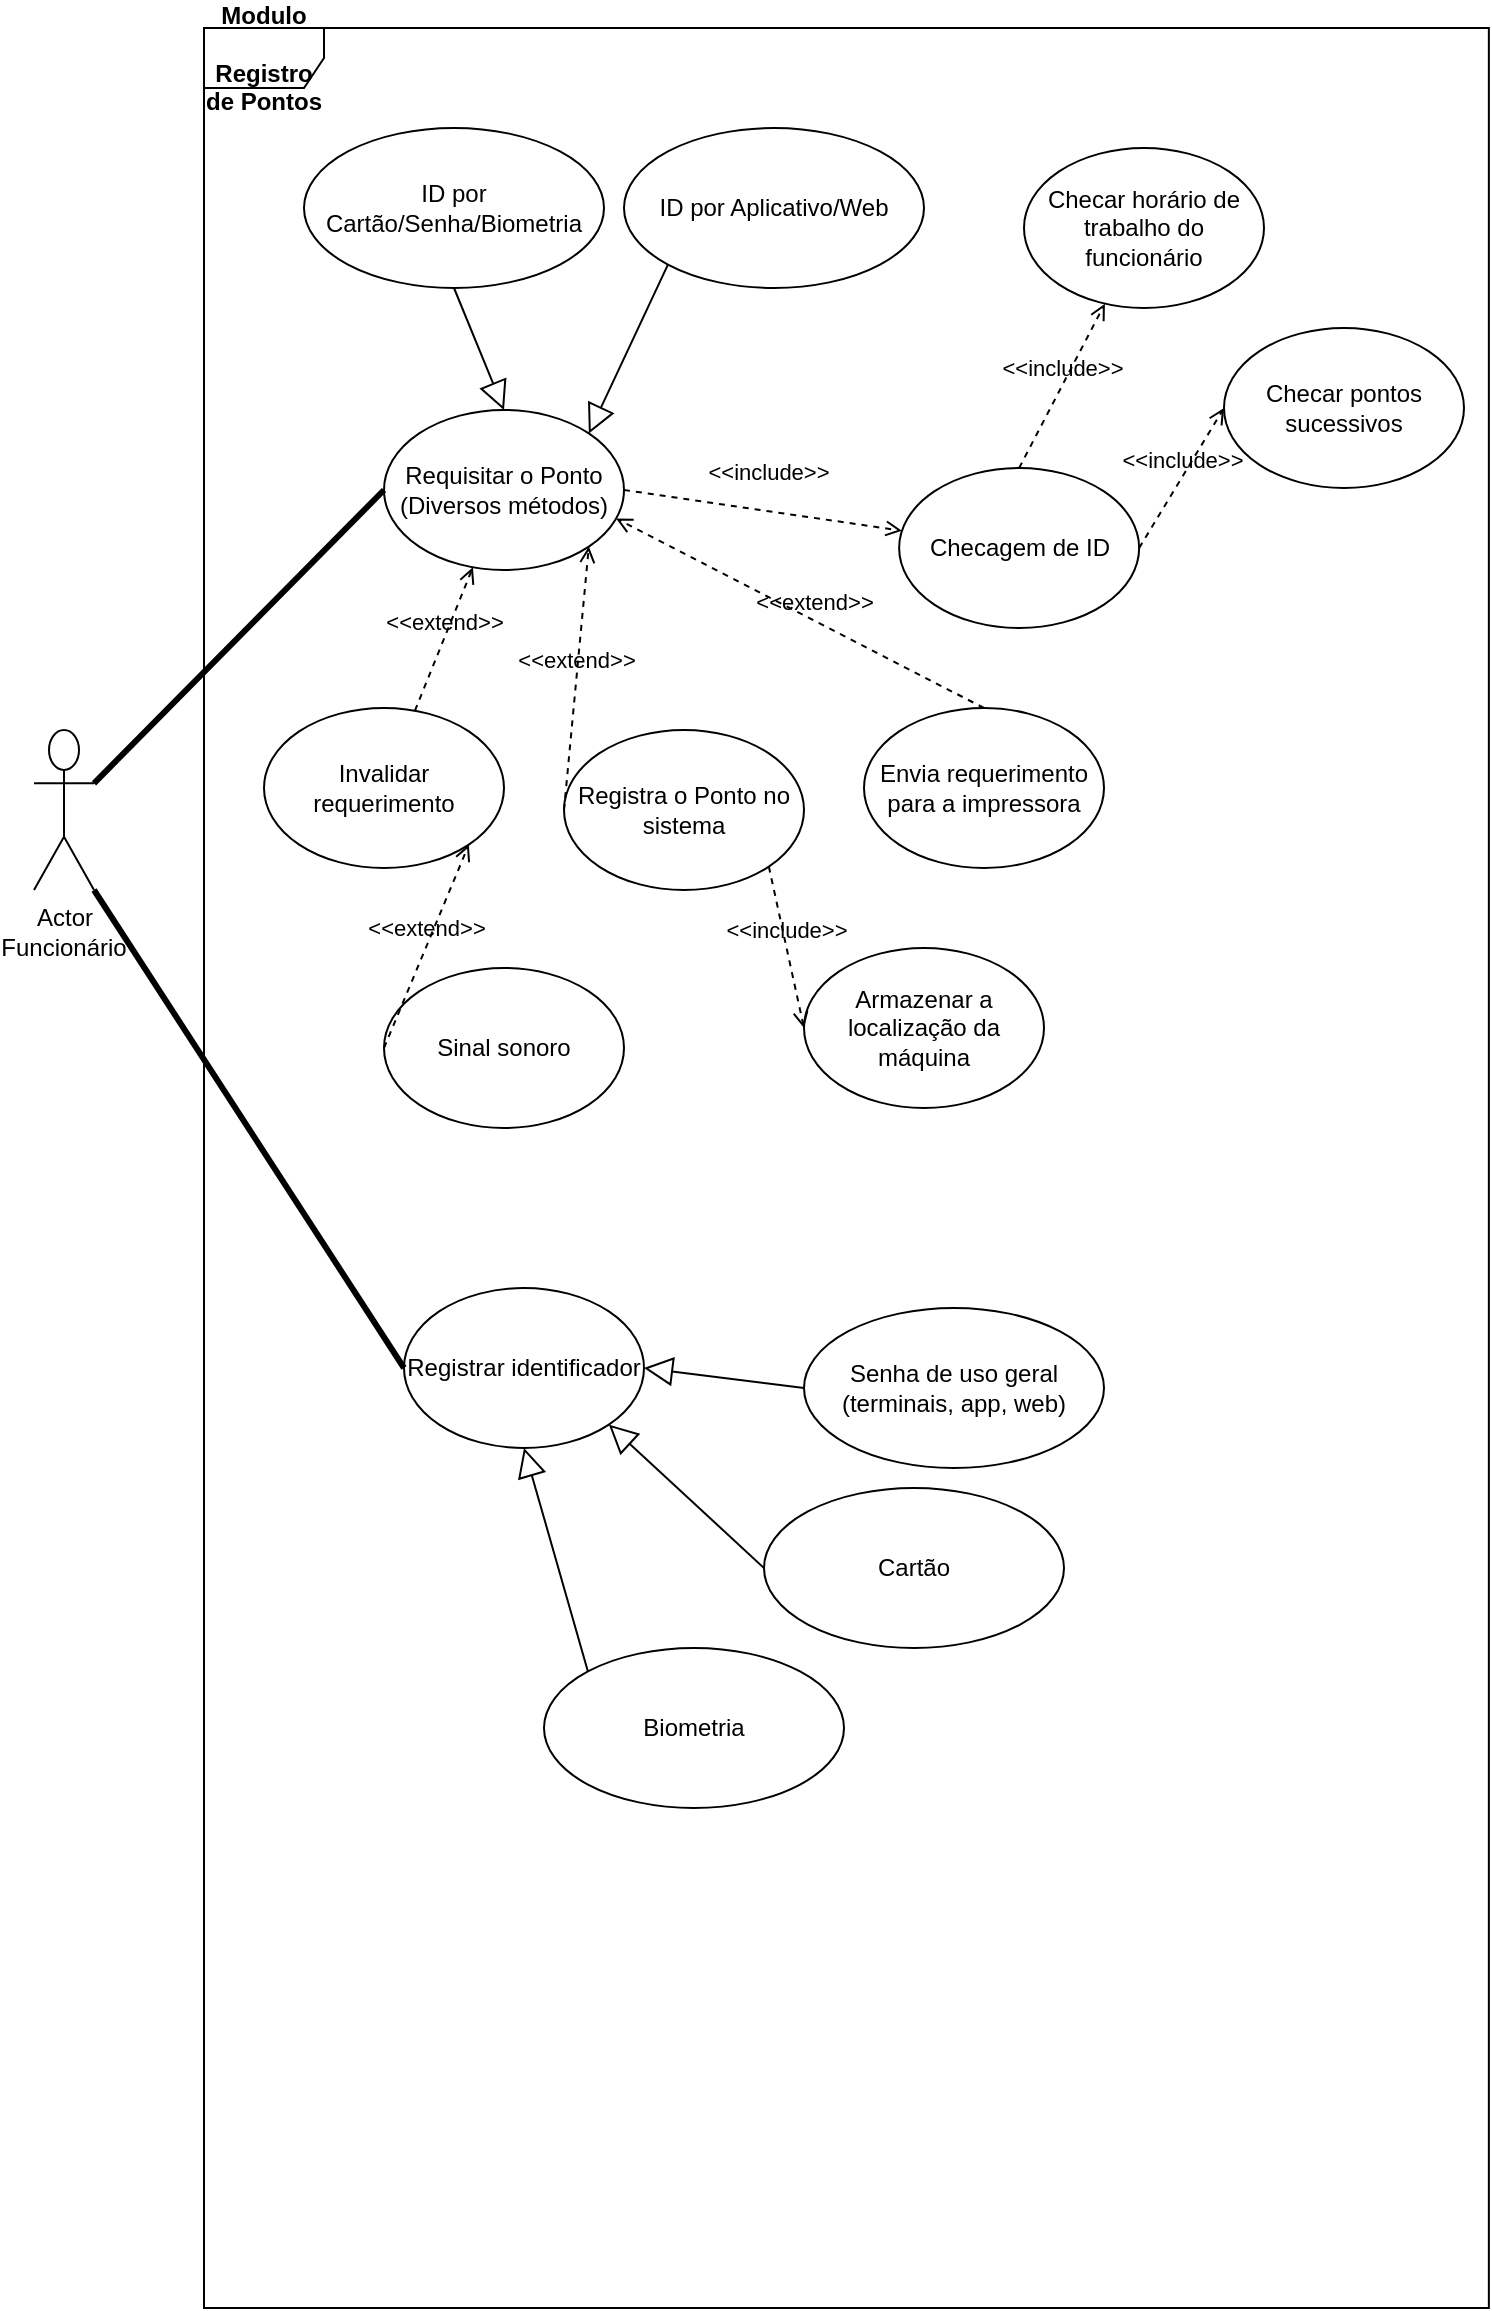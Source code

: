 <mxfile version="14.5.10" type="device"><diagram id="xMt4X_LHy3N_VaBiQdar" name="Page-1"><mxGraphModel dx="1138" dy="511" grid="1" gridSize="10" guides="1" tooltips="1" connect="1" arrows="1" fold="1" page="1" pageScale="1" pageWidth="827" pageHeight="1169" math="0" shadow="0"><root><mxCell id="0"/><mxCell id="1" parent="0"/><mxCell id="_1gRqPf9OUlvjhR0BVZI-47" value="&lt;span style=&quot;font-weight: 700&quot;&gt;Modulo&lt;/span&gt;&lt;br style=&quot;font-weight: 700&quot;&gt;&lt;br style=&quot;font-weight: 700&quot;&gt;&lt;span style=&quot;font-weight: 700 ; font-family: &amp;#34;helvetica&amp;#34;&quot;&gt;Registro de Pontos&lt;/span&gt;" style="shape=umlFrame;whiteSpace=wrap;html=1;" parent="1" vertex="1"><mxGeometry x="120" y="20" width="642.43" height="1140" as="geometry"/></mxCell><mxCell id="_1gRqPf9OUlvjhR0BVZI-4" value="Actor" style="shape=umlActor;verticalLabelPosition=bottom;verticalAlign=top;html=1;outlineConnect=0;" parent="1" vertex="1"><mxGeometry x="35" y="371" width="30" height="80" as="geometry"/></mxCell><mxCell id="_1gRqPf9OUlvjhR0BVZI-9" value="Requisitar o Ponto&lt;br&gt;(Diversos métodos)" style="ellipse;whiteSpace=wrap;html=1;" parent="1" vertex="1"><mxGeometry x="210" y="211" width="120" height="80" as="geometry"/></mxCell><mxCell id="_1gRqPf9OUlvjhR0BVZI-10" value="Checagem de ID" style="ellipse;whiteSpace=wrap;html=1;" parent="1" vertex="1"><mxGeometry x="467.57" y="240" width="120" height="80" as="geometry"/></mxCell><mxCell id="_1gRqPf9OUlvjhR0BVZI-11" value="&amp;lt;&amp;lt;include&amp;gt;&amp;gt;" style="html=1;verticalAlign=bottom;labelBackgroundColor=none;endArrow=open;endFill=0;dashed=1;exitX=1;exitY=0.5;exitDx=0;exitDy=0;" parent="1" source="_1gRqPf9OUlvjhR0BVZI-9" target="_1gRqPf9OUlvjhR0BVZI-10" edge="1"><mxGeometry x="0.013" y="10" width="160" relative="1" as="geometry"><mxPoint x="317.57" y="320" as="sourcePoint"/><mxPoint x="547.57" y="350" as="targetPoint"/><mxPoint as="offset"/></mxGeometry></mxCell><mxCell id="_1gRqPf9OUlvjhR0BVZI-12" value="Registra o Ponto no sistema" style="ellipse;whiteSpace=wrap;html=1;" parent="1" vertex="1"><mxGeometry x="300" y="371" width="120" height="80" as="geometry"/></mxCell><mxCell id="_1gRqPf9OUlvjhR0BVZI-14" value="Invalidar requerimento" style="ellipse;whiteSpace=wrap;html=1;" parent="1" vertex="1"><mxGeometry x="150" y="360" width="120" height="80" as="geometry"/></mxCell><mxCell id="_1gRqPf9OUlvjhR0BVZI-15" value="" style="endArrow=none;startArrow=none;endFill=0;startFill=0;endSize=8;html=1;verticalAlign=bottom;labelBackgroundColor=none;strokeWidth=3;exitX=1;exitY=0.333;exitDx=0;exitDy=0;exitPerimeter=0;entryX=0;entryY=0.5;entryDx=0;entryDy=0;" parent="1" source="_1gRqPf9OUlvjhR0BVZI-4" target="_1gRqPf9OUlvjhR0BVZI-9" edge="1"><mxGeometry width="160" relative="1" as="geometry"><mxPoint x="330" y="280" as="sourcePoint"/><mxPoint x="490" y="280" as="targetPoint"/></mxGeometry></mxCell><mxCell id="_1gRqPf9OUlvjhR0BVZI-20" value="Sinal sonoro" style="ellipse;whiteSpace=wrap;html=1;" parent="1" vertex="1"><mxGeometry x="210" y="490" width="120" height="80" as="geometry"/></mxCell><mxCell id="_1gRqPf9OUlvjhR0BVZI-21" value="&amp;lt;&amp;lt;extend&amp;gt;&amp;gt;" style="html=1;verticalAlign=bottom;labelBackgroundColor=none;endArrow=open;endFill=0;dashed=1;exitX=0;exitY=0.5;exitDx=0;exitDy=0;entryX=1;entryY=1;entryDx=0;entryDy=0;" parent="1" source="_1gRqPf9OUlvjhR0BVZI-20" target="_1gRqPf9OUlvjhR0BVZI-14" edge="1"><mxGeometry width="160" relative="1" as="geometry"><mxPoint x="330" y="270" as="sourcePoint"/><mxPoint x="490" y="270" as="targetPoint"/></mxGeometry></mxCell><mxCell id="_1gRqPf9OUlvjhR0BVZI-23" value="&amp;lt;&amp;lt;extend&amp;gt;&amp;gt;" style="html=1;verticalAlign=bottom;labelBackgroundColor=none;endArrow=open;endFill=0;dashed=1;entryX=1;entryY=1;entryDx=0;entryDy=0;exitX=0;exitY=0.5;exitDx=0;exitDy=0;" parent="1" source="_1gRqPf9OUlvjhR0BVZI-12" target="_1gRqPf9OUlvjhR0BVZI-9" edge="1"><mxGeometry width="160" relative="1" as="geometry"><mxPoint x="387.57" y="340" as="sourcePoint"/><mxPoint x="299.996" y="348.284" as="targetPoint"/></mxGeometry></mxCell><mxCell id="_1gRqPf9OUlvjhR0BVZI-24" value="&amp;lt;&amp;lt;extend&amp;gt;&amp;gt;" style="html=1;verticalAlign=bottom;labelBackgroundColor=none;endArrow=open;endFill=0;dashed=1;" parent="1" source="_1gRqPf9OUlvjhR0BVZI-14" target="_1gRqPf9OUlvjhR0BVZI-9" edge="1"><mxGeometry width="160" relative="1" as="geometry"><mxPoint x="330" y="270" as="sourcePoint"/><mxPoint x="490" y="270" as="targetPoint"/></mxGeometry></mxCell><mxCell id="_1gRqPf9OUlvjhR0BVZI-25" value="Envia requerimento para a impressora" style="ellipse;whiteSpace=wrap;html=1;" parent="1" vertex="1"><mxGeometry x="450" y="360" width="120" height="80" as="geometry"/></mxCell><mxCell id="_1gRqPf9OUlvjhR0BVZI-26" value="&amp;lt;&amp;lt;extend&amp;gt;&amp;gt;" style="html=1;verticalAlign=bottom;labelBackgroundColor=none;endArrow=open;endFill=0;dashed=1;entryX=0.967;entryY=0.678;entryDx=0;entryDy=0;exitX=0.5;exitY=0;exitDx=0;exitDy=0;entryPerimeter=0;" parent="1" source="_1gRqPf9OUlvjhR0BVZI-25" target="_1gRqPf9OUlvjhR0BVZI-9" edge="1"><mxGeometry x="-0.065" y="-1" width="160" relative="1" as="geometry"><mxPoint x="567.57" y="391" as="sourcePoint"/><mxPoint x="727.57" y="391" as="targetPoint"/><mxPoint y="1" as="offset"/></mxGeometry></mxCell><mxCell id="_1gRqPf9OUlvjhR0BVZI-27" value="ID por Cartão/Senha/Biometria" style="ellipse;whiteSpace=wrap;html=1;" parent="1" vertex="1"><mxGeometry x="170" y="70" width="150" height="80" as="geometry"/></mxCell><mxCell id="_1gRqPf9OUlvjhR0BVZI-28" value="" style="edgeStyle=none;html=1;endSize=12;endArrow=block;endFill=0;exitX=0.5;exitY=1;exitDx=0;exitDy=0;entryX=0.5;entryY=0;entryDx=0;entryDy=0;" parent="1" source="_1gRqPf9OUlvjhR0BVZI-27" target="_1gRqPf9OUlvjhR0BVZI-9" edge="1"><mxGeometry width="160" relative="1" as="geometry"><mxPoint x="150" y="140" as="sourcePoint"/><mxPoint x="310" y="140" as="targetPoint"/></mxGeometry></mxCell><mxCell id="_1gRqPf9OUlvjhR0BVZI-29" value="ID por Aplicativo/Web" style="ellipse;whiteSpace=wrap;html=1;" parent="1" vertex="1"><mxGeometry x="330" y="70" width="150" height="80" as="geometry"/></mxCell><mxCell id="_1gRqPf9OUlvjhR0BVZI-30" value="" style="edgeStyle=none;html=1;endSize=12;endArrow=block;endFill=0;exitX=0;exitY=1;exitDx=0;exitDy=0;entryX=1;entryY=0;entryDx=0;entryDy=0;" parent="1" source="_1gRqPf9OUlvjhR0BVZI-29" target="_1gRqPf9OUlvjhR0BVZI-9" edge="1"><mxGeometry width="160" relative="1" as="geometry"><mxPoint x="312.57" y="210" as="sourcePoint"/><mxPoint x="299.996" y="291.716" as="targetPoint"/></mxGeometry></mxCell><mxCell id="_1gRqPf9OUlvjhR0BVZI-31" value="Checar pontos sucessivos" style="ellipse;whiteSpace=wrap;html=1;" parent="1" vertex="1"><mxGeometry x="630" y="170" width="120" height="80" as="geometry"/></mxCell><mxCell id="_1gRqPf9OUlvjhR0BVZI-32" value="&amp;lt;&amp;lt;include&amp;gt;&amp;gt;" style="html=1;verticalAlign=bottom;labelBackgroundColor=none;endArrow=open;endFill=0;dashed=1;exitX=1;exitY=0.5;exitDx=0;exitDy=0;entryX=0;entryY=0.5;entryDx=0;entryDy=0;" parent="1" source="_1gRqPf9OUlvjhR0BVZI-10" target="_1gRqPf9OUlvjhR0BVZI-31" edge="1"><mxGeometry width="160" relative="1" as="geometry"><mxPoint x="387.57" y="320" as="sourcePoint"/><mxPoint x="547.57" y="320" as="targetPoint"/></mxGeometry></mxCell><mxCell id="_1gRqPf9OUlvjhR0BVZI-33" value="Checar horário de trabalho do funcionário" style="ellipse;whiteSpace=wrap;html=1;" parent="1" vertex="1"><mxGeometry x="530" y="80" width="120" height="80" as="geometry"/></mxCell><mxCell id="_1gRqPf9OUlvjhR0BVZI-34" value="&amp;lt;&amp;lt;include&amp;gt;&amp;gt;" style="html=1;verticalAlign=bottom;labelBackgroundColor=none;endArrow=open;endFill=0;dashed=1;exitX=0.5;exitY=0;exitDx=0;exitDy=0;" parent="1" source="_1gRqPf9OUlvjhR0BVZI-10" target="_1gRqPf9OUlvjhR0BVZI-33" edge="1"><mxGeometry width="160" relative="1" as="geometry"><mxPoint x="527.57" y="240" as="sourcePoint"/><mxPoint x="627.57" y="211" as="targetPoint"/></mxGeometry></mxCell><mxCell id="_1gRqPf9OUlvjhR0BVZI-35" value="Armazenar a localização da máquina" style="ellipse;whiteSpace=wrap;html=1;" parent="1" vertex="1"><mxGeometry x="420" y="480" width="120" height="80" as="geometry"/></mxCell><mxCell id="_1gRqPf9OUlvjhR0BVZI-37" value="Registrar identificador" style="ellipse;whiteSpace=wrap;html=1;" parent="1" vertex="1"><mxGeometry x="220" y="650" width="120" height="80" as="geometry"/></mxCell><mxCell id="_1gRqPf9OUlvjhR0BVZI-38" value="" style="endArrow=none;startArrow=none;endFill=0;startFill=0;endSize=8;html=1;verticalAlign=bottom;labelBackgroundColor=none;strokeWidth=3;exitX=1;exitY=1;exitDx=0;exitDy=0;exitPerimeter=0;entryX=0;entryY=0.5;entryDx=0;entryDy=0;" parent="1" source="_1gRqPf9OUlvjhR0BVZI-4" target="_1gRqPf9OUlvjhR0BVZI-37" edge="1"><mxGeometry width="160" relative="1" as="geometry"><mxPoint x="70" y="257.667" as="sourcePoint"/><mxPoint x="150" y="260" as="targetPoint"/></mxGeometry></mxCell><mxCell id="_1gRqPf9OUlvjhR0BVZI-39" value="Senha de uso geral (terminais, app, web)" style="ellipse;whiteSpace=wrap;html=1;" parent="1" vertex="1"><mxGeometry x="420" y="660" width="150" height="80" as="geometry"/></mxCell><mxCell id="_1gRqPf9OUlvjhR0BVZI-40" value="Cartão" style="ellipse;whiteSpace=wrap;html=1;" parent="1" vertex="1"><mxGeometry x="400" y="750" width="150" height="80" as="geometry"/></mxCell><mxCell id="_1gRqPf9OUlvjhR0BVZI-41" value="Biometria" style="ellipse;whiteSpace=wrap;html=1;" parent="1" vertex="1"><mxGeometry x="290" y="830" width="150" height="80" as="geometry"/></mxCell><mxCell id="_1gRqPf9OUlvjhR0BVZI-42" value="" style="edgeStyle=none;html=1;endSize=12;endArrow=block;endFill=0;exitX=0;exitY=0.5;exitDx=0;exitDy=0;entryX=1;entryY=0.5;entryDx=0;entryDy=0;" parent="1" source="_1gRqPf9OUlvjhR0BVZI-39" target="_1gRqPf9OUlvjhR0BVZI-37" edge="1"><mxGeometry width="160" relative="1" as="geometry"><mxPoint x="335" y="260" as="sourcePoint"/><mxPoint x="330" y="310" as="targetPoint"/></mxGeometry></mxCell><mxCell id="_1gRqPf9OUlvjhR0BVZI-43" value="" style="edgeStyle=none;html=1;endSize=12;endArrow=block;endFill=0;exitX=0;exitY=0.5;exitDx=0;exitDy=0;entryX=1;entryY=1;entryDx=0;entryDy=0;" parent="1" source="_1gRqPf9OUlvjhR0BVZI-40" target="_1gRqPf9OUlvjhR0BVZI-37" edge="1"><mxGeometry width="160" relative="1" as="geometry"><mxPoint x="450" y="660" as="sourcePoint"/><mxPoint x="342" y="738" as="targetPoint"/></mxGeometry></mxCell><mxCell id="_1gRqPf9OUlvjhR0BVZI-44" value="" style="edgeStyle=none;html=1;endSize=12;endArrow=block;endFill=0;entryX=0.5;entryY=1;entryDx=0;entryDy=0;exitX=0;exitY=0;exitDx=0;exitDy=0;" parent="1" source="_1gRqPf9OUlvjhR0BVZI-41" target="_1gRqPf9OUlvjhR0BVZI-37" edge="1"><mxGeometry width="160" relative="1" as="geometry"><mxPoint x="450" y="660" as="sourcePoint"/><mxPoint x="610" y="660" as="targetPoint"/></mxGeometry></mxCell><mxCell id="_1gRqPf9OUlvjhR0BVZI-46" value="&amp;lt;&amp;lt;include&amp;gt;&amp;gt;" style="html=1;verticalAlign=bottom;labelBackgroundColor=none;endArrow=open;endFill=0;dashed=1;exitX=1;exitY=1;exitDx=0;exitDy=0;entryX=0;entryY=0.5;entryDx=0;entryDy=0;" parent="1" source="_1gRqPf9OUlvjhR0BVZI-12" target="_1gRqPf9OUlvjhR0BVZI-35" edge="1"><mxGeometry width="160" relative="1" as="geometry"><mxPoint x="330" y="330" as="sourcePoint"/><mxPoint x="490" y="330" as="targetPoint"/></mxGeometry></mxCell><mxCell id="9HRmOCsnrfYpx5nsKKhy-1" value="Funcionário" style="text;html=1;strokeColor=none;fillColor=none;align=center;verticalAlign=middle;whiteSpace=wrap;rounded=0;" vertex="1" parent="1"><mxGeometry x="30" y="470" width="40" height="20" as="geometry"/></mxCell></root></mxGraphModel></diagram></mxfile>